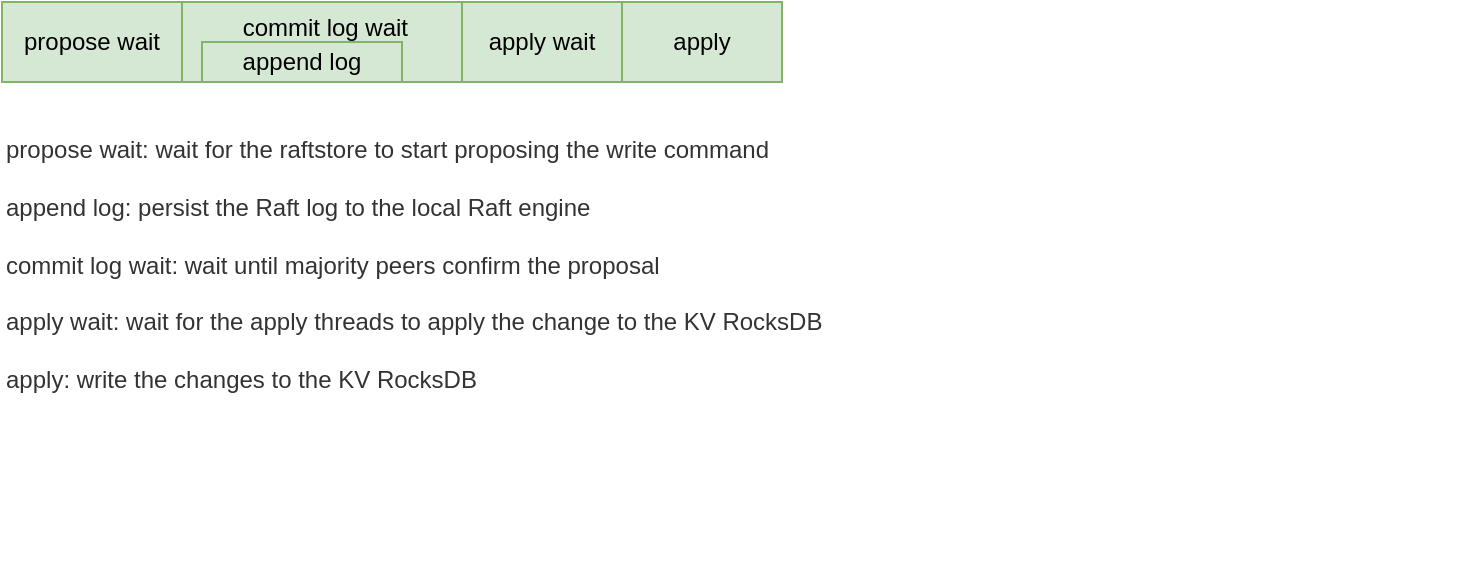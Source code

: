 <mxfile version="18.1.3" type="device"><diagram id="9Pnw1uztYY7gLeuAm7TR" name="Page-1"><mxGraphModel dx="1422" dy="873" grid="1" gridSize="10" guides="1" tooltips="1" connect="1" arrows="1" fold="1" page="1" pageScale="1" pageWidth="827" pageHeight="1169" math="0" shadow="0"><root><mxCell id="0"/><mxCell id="1" parent="0"/><mxCell id="zpm4qeNMgNGbhbs3butV-1" value="" style="rounded=0;whiteSpace=wrap;html=1;" parent="1" vertex="1"><mxGeometry x="20" y="310" width="390" height="40" as="geometry"/></mxCell><UserObject label="propose wait" id="zpm4qeNMgNGbhbs3butV-2"><mxCell style="rounded=0;whiteSpace=wrap;html=1;fillColor=#d5e8d4;strokeColor=#82b366;" parent="1" vertex="1"><mxGeometry x="20" y="310" width="90" height="40" as="geometry"/></mxCell></UserObject><UserObject label="&amp;nbsp;commit log wait&lt;br&gt;&amp;nbsp; &amp;nbsp;" id="zpm4qeNMgNGbhbs3butV-3"><mxCell style="rounded=0;whiteSpace=wrap;html=1;fillColor=#d5e8d4;strokeColor=#82b366;" parent="1" vertex="1"><mxGeometry x="110" y="310" width="140" height="40" as="geometry"/></mxCell></UserObject><mxCell id="zpm4qeNMgNGbhbs3butV-5" value="&lt;span style=&quot;color: rgb(51, 51, 51); text-align: center;&quot;&gt;propose wait: wait for the raftstore to start proposing the write command&lt;br&gt;&lt;br&gt;append log: persist the Raft log to the local Raft engine&lt;br&gt;&lt;br&gt;commit log wait: wait until majority peers confirm the proposal&lt;br&gt;&lt;br&gt;apply wait: wait for the apply threads to apply the change to the KV RocksDB&lt;br&gt;&lt;br&gt;apply: write the changes to the KV RocksDB&lt;br&gt;&lt;/span&gt;" style="text;html=1;strokeColor=none;fillColor=none;align=left;verticalAlign=top;whiteSpace=wrap;rounded=0;" parent="1" vertex="1"><mxGeometry x="20" y="370" width="740" height="230" as="geometry"/></mxCell><UserObject label="append log" id="zpm4qeNMgNGbhbs3butV-6"><mxCell style="rounded=0;whiteSpace=wrap;html=1;fillColor=#d5e8d4;strokeColor=#82b366;" parent="1" vertex="1"><mxGeometry x="120" y="330" width="100" height="20" as="geometry"/></mxCell></UserObject><UserObject label="apply wait" id="zpm4qeNMgNGbhbs3butV-7"><mxCell style="rounded=0;whiteSpace=wrap;html=1;fillColor=#d5e8d4;strokeColor=#82b366;" parent="1" vertex="1"><mxGeometry x="250" y="310" width="80" height="40" as="geometry"/></mxCell></UserObject><UserObject label="apply" id="zpm4qeNMgNGbhbs3butV-8"><mxCell style="rounded=0;whiteSpace=wrap;html=1;fillColor=#d5e8d4;strokeColor=#82b366;" parent="1" vertex="1"><mxGeometry x="330" y="310" width="80" height="40" as="geometry"/></mxCell></UserObject></root></mxGraphModel></diagram></mxfile>